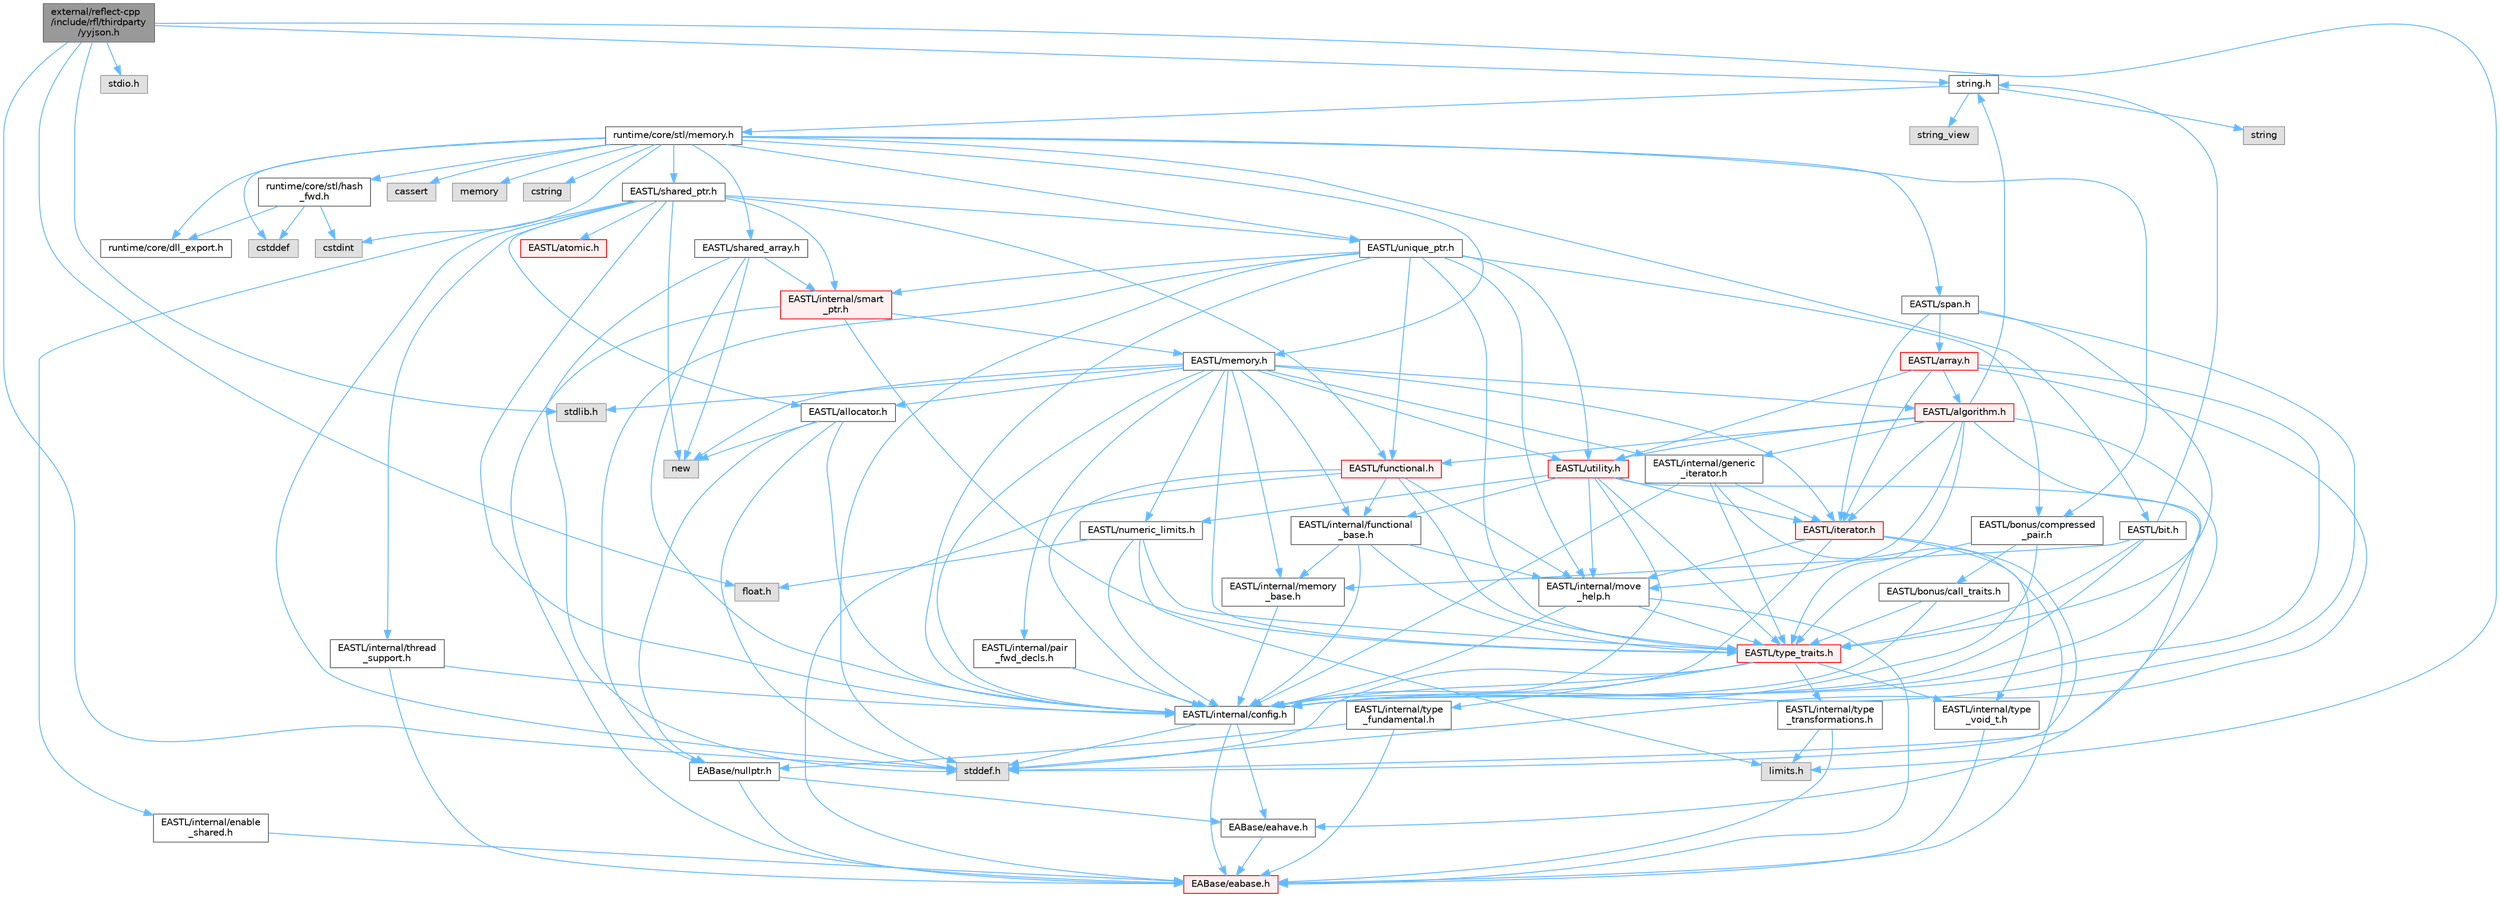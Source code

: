 digraph "external/reflect-cpp/include/rfl/thirdparty/yyjson.h"
{
 // LATEX_PDF_SIZE
  bgcolor="transparent";
  edge [fontname=Helvetica,fontsize=10,labelfontname=Helvetica,labelfontsize=10];
  node [fontname=Helvetica,fontsize=10,shape=box,height=0.2,width=0.4];
  Node1 [id="Node000001",label="external/reflect-cpp\l/include/rfl/thirdparty\l/yyjson.h",height=0.2,width=0.4,color="gray40", fillcolor="grey60", style="filled", fontcolor="black",tooltip=" "];
  Node1 -> Node2 [id="edge1_Node000001_Node000002",color="steelblue1",style="solid",tooltip=" "];
  Node2 [id="Node000002",label="float.h",height=0.2,width=0.4,color="grey60", fillcolor="#E0E0E0", style="filled",tooltip=" "];
  Node1 -> Node3 [id="edge2_Node000001_Node000003",color="steelblue1",style="solid",tooltip=" "];
  Node3 [id="Node000003",label="limits.h",height=0.2,width=0.4,color="grey60", fillcolor="#E0E0E0", style="filled",tooltip=" "];
  Node1 -> Node4 [id="edge3_Node000001_Node000004",color="steelblue1",style="solid",tooltip=" "];
  Node4 [id="Node000004",label="stddef.h",height=0.2,width=0.4,color="grey60", fillcolor="#E0E0E0", style="filled",tooltip=" "];
  Node1 -> Node5 [id="edge4_Node000001_Node000005",color="steelblue1",style="solid",tooltip=" "];
  Node5 [id="Node000005",label="stdio.h",height=0.2,width=0.4,color="grey60", fillcolor="#E0E0E0", style="filled",tooltip=" "];
  Node1 -> Node6 [id="edge5_Node000001_Node000006",color="steelblue1",style="solid",tooltip=" "];
  Node6 [id="Node000006",label="stdlib.h",height=0.2,width=0.4,color="grey60", fillcolor="#E0E0E0", style="filled",tooltip=" "];
  Node1 -> Node7 [id="edge6_Node000001_Node000007",color="steelblue1",style="solid",tooltip=" "];
  Node7 [id="Node000007",label="string.h",height=0.2,width=0.4,color="grey40", fillcolor="white", style="filled",URL="$string_8h.html",tooltip=" "];
  Node7 -> Node8 [id="edge7_Node000007_Node000008",color="steelblue1",style="solid",tooltip=" "];
  Node8 [id="Node000008",label="string",height=0.2,width=0.4,color="grey60", fillcolor="#E0E0E0", style="filled",tooltip=" "];
  Node7 -> Node9 [id="edge8_Node000007_Node000009",color="steelblue1",style="solid",tooltip=" "];
  Node9 [id="Node000009",label="string_view",height=0.2,width=0.4,color="grey60", fillcolor="#E0E0E0", style="filled",tooltip=" "];
  Node7 -> Node10 [id="edge9_Node000007_Node000010",color="steelblue1",style="solid",tooltip=" "];
  Node10 [id="Node000010",label="runtime/core/stl/memory.h",height=0.2,width=0.4,color="grey40", fillcolor="white", style="filled",URL="$runtime_2core_2stl_2memory_8h.html",tooltip=" "];
  Node10 -> Node11 [id="edge10_Node000010_Node000011",color="steelblue1",style="solid",tooltip=" "];
  Node11 [id="Node000011",label="cstddef",height=0.2,width=0.4,color="grey60", fillcolor="#E0E0E0", style="filled",tooltip=" "];
  Node10 -> Node12 [id="edge11_Node000010_Node000012",color="steelblue1",style="solid",tooltip=" "];
  Node12 [id="Node000012",label="cstdint",height=0.2,width=0.4,color="grey60", fillcolor="#E0E0E0", style="filled",tooltip=" "];
  Node10 -> Node13 [id="edge12_Node000010_Node000013",color="steelblue1",style="solid",tooltip=" "];
  Node13 [id="Node000013",label="cassert",height=0.2,width=0.4,color="grey60", fillcolor="#E0E0E0", style="filled",tooltip=" "];
  Node10 -> Node14 [id="edge13_Node000010_Node000014",color="steelblue1",style="solid",tooltip=" "];
  Node14 [id="Node000014",label="memory",height=0.2,width=0.4,color="grey60", fillcolor="#E0E0E0", style="filled",tooltip=" "];
  Node10 -> Node15 [id="edge14_Node000010_Node000015",color="steelblue1",style="solid",tooltip=" "];
  Node15 [id="Node000015",label="cstring",height=0.2,width=0.4,color="grey60", fillcolor="#E0E0E0", style="filled",tooltip=" "];
  Node10 -> Node16 [id="edge15_Node000010_Node000016",color="steelblue1",style="solid",tooltip=" "];
  Node16 [id="Node000016",label="EASTL/bit.h",height=0.2,width=0.4,color="grey40", fillcolor="white", style="filled",URL="$bit_8h.html",tooltip=" "];
  Node16 -> Node17 [id="edge16_Node000016_Node000017",color="steelblue1",style="solid",tooltip=" "];
  Node17 [id="Node000017",label="EASTL/internal/config.h",height=0.2,width=0.4,color="grey40", fillcolor="white", style="filled",URL="$runtime_2_e_a_s_t_l_2include_2_e_a_s_t_l_2internal_2config_8h.html",tooltip=" "];
  Node17 -> Node18 [id="edge17_Node000017_Node000018",color="steelblue1",style="solid",tooltip=" "];
  Node18 [id="Node000018",label="EABase/eabase.h",height=0.2,width=0.4,color="red", fillcolor="#FFF0F0", style="filled",URL="$eabase_8h.html",tooltip=" "];
  Node17 -> Node24 [id="edge18_Node000017_Node000024",color="steelblue1",style="solid",tooltip=" "];
  Node24 [id="Node000024",label="EABase/eahave.h",height=0.2,width=0.4,color="grey40", fillcolor="white", style="filled",URL="$eahave_8h.html",tooltip=" "];
  Node24 -> Node18 [id="edge19_Node000024_Node000018",color="steelblue1",style="solid",tooltip=" "];
  Node17 -> Node4 [id="edge20_Node000017_Node000004",color="steelblue1",style="solid",tooltip=" "];
  Node16 -> Node25 [id="edge21_Node000016_Node000025",color="steelblue1",style="solid",tooltip=" "];
  Node25 [id="Node000025",label="EASTL/internal/memory\l_base.h",height=0.2,width=0.4,color="grey40", fillcolor="white", style="filled",URL="$memory__base_8h.html",tooltip=" "];
  Node25 -> Node17 [id="edge22_Node000025_Node000017",color="steelblue1",style="solid",tooltip=" "];
  Node16 -> Node26 [id="edge23_Node000016_Node000026",color="steelblue1",style="solid",tooltip=" "];
  Node26 [id="Node000026",label="EASTL/type_traits.h",height=0.2,width=0.4,color="red", fillcolor="#FFF0F0", style="filled",URL="$_e_a_s_t_l_2include_2_e_a_s_t_l_2type__traits_8h.html",tooltip=" "];
  Node26 -> Node17 [id="edge24_Node000026_Node000017",color="steelblue1",style="solid",tooltip=" "];
  Node26 -> Node4 [id="edge25_Node000026_Node000004",color="steelblue1",style="solid",tooltip=" "];
  Node26 -> Node27 [id="edge26_Node000026_Node000027",color="steelblue1",style="solid",tooltip=" "];
  Node27 [id="Node000027",label="EASTL/internal/type\l_fundamental.h",height=0.2,width=0.4,color="grey40", fillcolor="white", style="filled",URL="$type__fundamental_8h.html",tooltip=" "];
  Node27 -> Node18 [id="edge27_Node000027_Node000018",color="steelblue1",style="solid",tooltip=" "];
  Node27 -> Node28 [id="edge28_Node000027_Node000028",color="steelblue1",style="solid",tooltip=" "];
  Node28 [id="Node000028",label="EABase/nullptr.h",height=0.2,width=0.4,color="grey40", fillcolor="white", style="filled",URL="$nullptr_8h.html",tooltip=" "];
  Node28 -> Node18 [id="edge29_Node000028_Node000018",color="steelblue1",style="solid",tooltip=" "];
  Node28 -> Node24 [id="edge30_Node000028_Node000024",color="steelblue1",style="solid",tooltip=" "];
  Node26 -> Node29 [id="edge31_Node000026_Node000029",color="steelblue1",style="solid",tooltip=" "];
  Node29 [id="Node000029",label="EASTL/internal/type\l_transformations.h",height=0.2,width=0.4,color="grey40", fillcolor="white", style="filled",URL="$type__transformations_8h.html",tooltip=" "];
  Node29 -> Node18 [id="edge32_Node000029_Node000018",color="steelblue1",style="solid",tooltip=" "];
  Node29 -> Node3 [id="edge33_Node000029_Node000003",color="steelblue1",style="solid",tooltip=" "];
  Node26 -> Node30 [id="edge34_Node000026_Node000030",color="steelblue1",style="solid",tooltip=" "];
  Node30 [id="Node000030",label="EASTL/internal/type\l_void_t.h",height=0.2,width=0.4,color="grey40", fillcolor="white", style="filled",URL="$type__void__t_8h.html",tooltip=" "];
  Node30 -> Node18 [id="edge35_Node000030_Node000018",color="steelblue1",style="solid",tooltip=" "];
  Node16 -> Node7 [id="edge36_Node000016_Node000007",color="steelblue1",style="solid",tooltip=" "];
  Node10 -> Node35 [id="edge37_Node000010_Node000035",color="steelblue1",style="solid",tooltip=" "];
  Node35 [id="Node000035",label="EASTL/memory.h",height=0.2,width=0.4,color="grey40", fillcolor="white", style="filled",URL="$runtime_2_e_a_s_t_l_2include_2_e_a_s_t_l_2memory_8h.html",tooltip=" "];
  Node35 -> Node17 [id="edge38_Node000035_Node000017",color="steelblue1",style="solid",tooltip=" "];
  Node35 -> Node25 [id="edge39_Node000035_Node000025",color="steelblue1",style="solid",tooltip=" "];
  Node35 -> Node36 [id="edge40_Node000035_Node000036",color="steelblue1",style="solid",tooltip=" "];
  Node36 [id="Node000036",label="EASTL/internal/generic\l_iterator.h",height=0.2,width=0.4,color="grey40", fillcolor="white", style="filled",URL="$generic__iterator_8h.html",tooltip=" "];
  Node36 -> Node18 [id="edge41_Node000036_Node000018",color="steelblue1",style="solid",tooltip=" "];
  Node36 -> Node17 [id="edge42_Node000036_Node000017",color="steelblue1",style="solid",tooltip=" "];
  Node36 -> Node37 [id="edge43_Node000036_Node000037",color="steelblue1",style="solid",tooltip=" "];
  Node37 [id="Node000037",label="EASTL/iterator.h",height=0.2,width=0.4,color="red", fillcolor="#FFF0F0", style="filled",URL="$_e_a_s_t_l_2include_2_e_a_s_t_l_2iterator_8h.html",tooltip=" "];
  Node37 -> Node17 [id="edge44_Node000037_Node000017",color="steelblue1",style="solid",tooltip=" "];
  Node37 -> Node38 [id="edge45_Node000037_Node000038",color="steelblue1",style="solid",tooltip=" "];
  Node38 [id="Node000038",label="EASTL/internal/move\l_help.h",height=0.2,width=0.4,color="grey40", fillcolor="white", style="filled",URL="$move__help_8h.html",tooltip=" "];
  Node38 -> Node18 [id="edge46_Node000038_Node000018",color="steelblue1",style="solid",tooltip=" "];
  Node38 -> Node17 [id="edge47_Node000038_Node000017",color="steelblue1",style="solid",tooltip=" "];
  Node38 -> Node26 [id="edge48_Node000038_Node000026",color="steelblue1",style="solid",tooltip=" "];
  Node37 -> Node30 [id="edge49_Node000037_Node000030",color="steelblue1",style="solid",tooltip=" "];
  Node37 -> Node4 [id="edge50_Node000037_Node000004",color="steelblue1",style="solid",tooltip=" "];
  Node36 -> Node26 [id="edge51_Node000036_Node000026",color="steelblue1",style="solid",tooltip=" "];
  Node35 -> Node40 [id="edge52_Node000035_Node000040",color="steelblue1",style="solid",tooltip=" "];
  Node40 [id="Node000040",label="EASTL/internal/pair\l_fwd_decls.h",height=0.2,width=0.4,color="grey40", fillcolor="white", style="filled",URL="$pair__fwd__decls_8h.html",tooltip=" "];
  Node40 -> Node17 [id="edge53_Node000040_Node000017",color="steelblue1",style="solid",tooltip=" "];
  Node35 -> Node41 [id="edge54_Node000035_Node000041",color="steelblue1",style="solid",tooltip=" "];
  Node41 [id="Node000041",label="EASTL/internal/functional\l_base.h",height=0.2,width=0.4,color="grey40", fillcolor="white", style="filled",URL="$functional__base_8h.html",tooltip=" "];
  Node41 -> Node17 [id="edge55_Node000041_Node000017",color="steelblue1",style="solid",tooltip=" "];
  Node41 -> Node25 [id="edge56_Node000041_Node000025",color="steelblue1",style="solid",tooltip=" "];
  Node41 -> Node38 [id="edge57_Node000041_Node000038",color="steelblue1",style="solid",tooltip=" "];
  Node41 -> Node26 [id="edge58_Node000041_Node000026",color="steelblue1",style="solid",tooltip=" "];
  Node35 -> Node42 [id="edge59_Node000035_Node000042",color="steelblue1",style="solid",tooltip=" "];
  Node42 [id="Node000042",label="EASTL/algorithm.h",height=0.2,width=0.4,color="red", fillcolor="#FFF0F0", style="filled",URL="$_e_a_s_t_l_2include_2_e_a_s_t_l_2algorithm_8h.html",tooltip=" "];
  Node42 -> Node17 [id="edge60_Node000042_Node000017",color="steelblue1",style="solid",tooltip=" "];
  Node42 -> Node26 [id="edge61_Node000042_Node000026",color="steelblue1",style="solid",tooltip=" "];
  Node42 -> Node38 [id="edge62_Node000042_Node000038",color="steelblue1",style="solid",tooltip=" "];
  Node42 -> Node37 [id="edge63_Node000042_Node000037",color="steelblue1",style="solid",tooltip=" "];
  Node42 -> Node45 [id="edge64_Node000042_Node000045",color="steelblue1",style="solid",tooltip=" "];
  Node45 [id="Node000045",label="EASTL/functional.h",height=0.2,width=0.4,color="red", fillcolor="#FFF0F0", style="filled",URL="$_e_a_s_t_l_2include_2_e_a_s_t_l_2functional_8h.html",tooltip=" "];
  Node45 -> Node18 [id="edge65_Node000045_Node000018",color="steelblue1",style="solid",tooltip=" "];
  Node45 -> Node17 [id="edge66_Node000045_Node000017",color="steelblue1",style="solid",tooltip=" "];
  Node45 -> Node38 [id="edge67_Node000045_Node000038",color="steelblue1",style="solid",tooltip=" "];
  Node45 -> Node26 [id="edge68_Node000045_Node000026",color="steelblue1",style="solid",tooltip=" "];
  Node45 -> Node41 [id="edge69_Node000045_Node000041",color="steelblue1",style="solid",tooltip=" "];
  Node42 -> Node52 [id="edge70_Node000042_Node000052",color="steelblue1",style="solid",tooltip=" "];
  Node52 [id="Node000052",label="EASTL/utility.h",height=0.2,width=0.4,color="red", fillcolor="#FFF0F0", style="filled",URL="$runtime_2_e_a_s_t_l_2include_2_e_a_s_t_l_2utility_8h.html",tooltip=" "];
  Node52 -> Node17 [id="edge71_Node000052_Node000017",color="steelblue1",style="solid",tooltip=" "];
  Node52 -> Node26 [id="edge72_Node000052_Node000026",color="steelblue1",style="solid",tooltip=" "];
  Node52 -> Node37 [id="edge73_Node000052_Node000037",color="steelblue1",style="solid",tooltip=" "];
  Node52 -> Node53 [id="edge74_Node000052_Node000053",color="steelblue1",style="solid",tooltip=" "];
  Node53 [id="Node000053",label="EASTL/numeric_limits.h",height=0.2,width=0.4,color="grey40", fillcolor="white", style="filled",URL="$numeric__limits_8h.html",tooltip=" "];
  Node53 -> Node17 [id="edge75_Node000053_Node000017",color="steelblue1",style="solid",tooltip=" "];
  Node53 -> Node26 [id="edge76_Node000053_Node000026",color="steelblue1",style="solid",tooltip=" "];
  Node53 -> Node3 [id="edge77_Node000053_Node000003",color="steelblue1",style="solid",tooltip=" "];
  Node53 -> Node2 [id="edge78_Node000053_Node000002",color="steelblue1",style="solid",tooltip=" "];
  Node52 -> Node41 [id="edge79_Node000052_Node000041",color="steelblue1",style="solid",tooltip=" "];
  Node52 -> Node38 [id="edge80_Node000052_Node000038",color="steelblue1",style="solid",tooltip=" "];
  Node52 -> Node24 [id="edge81_Node000052_Node000024",color="steelblue1",style="solid",tooltip=" "];
  Node42 -> Node36 [id="edge82_Node000042_Node000036",color="steelblue1",style="solid",tooltip=" "];
  Node42 -> Node4 [id="edge83_Node000042_Node000004",color="steelblue1",style="solid",tooltip=" "];
  Node42 -> Node7 [id="edge84_Node000042_Node000007",color="steelblue1",style="solid",tooltip=" "];
  Node35 -> Node26 [id="edge85_Node000035_Node000026",color="steelblue1",style="solid",tooltip=" "];
  Node35 -> Node49 [id="edge86_Node000035_Node000049",color="steelblue1",style="solid",tooltip=" "];
  Node49 [id="Node000049",label="EASTL/allocator.h",height=0.2,width=0.4,color="grey40", fillcolor="white", style="filled",URL="$runtime_2_e_a_s_t_l_2include_2_e_a_s_t_l_2allocator_8h.html",tooltip=" "];
  Node49 -> Node17 [id="edge87_Node000049_Node000017",color="steelblue1",style="solid",tooltip=" "];
  Node49 -> Node28 [id="edge88_Node000049_Node000028",color="steelblue1",style="solid",tooltip=" "];
  Node49 -> Node4 [id="edge89_Node000049_Node000004",color="steelblue1",style="solid",tooltip=" "];
  Node49 -> Node50 [id="edge90_Node000049_Node000050",color="steelblue1",style="solid",tooltip=" "];
  Node50 [id="Node000050",label="new",height=0.2,width=0.4,color="grey60", fillcolor="#E0E0E0", style="filled",tooltip=" "];
  Node35 -> Node37 [id="edge91_Node000035_Node000037",color="steelblue1",style="solid",tooltip=" "];
  Node35 -> Node52 [id="edge92_Node000035_Node000052",color="steelblue1",style="solid",tooltip=" "];
  Node35 -> Node53 [id="edge93_Node000035_Node000053",color="steelblue1",style="solid",tooltip=" "];
  Node35 -> Node6 [id="edge94_Node000035_Node000006",color="steelblue1",style="solid",tooltip=" "];
  Node35 -> Node50 [id="edge95_Node000035_Node000050",color="steelblue1",style="solid",tooltip=" "];
  Node10 -> Node61 [id="edge96_Node000010_Node000061",color="steelblue1",style="solid",tooltip=" "];
  Node61 [id="Node000061",label="EASTL/shared_array.h",height=0.2,width=0.4,color="grey40", fillcolor="white", style="filled",URL="$shared__array_8h.html",tooltip=" "];
  Node61 -> Node17 [id="edge97_Node000061_Node000017",color="steelblue1",style="solid",tooltip=" "];
  Node61 -> Node62 [id="edge98_Node000061_Node000062",color="steelblue1",style="solid",tooltip=" "];
  Node62 [id="Node000062",label="EASTL/internal/smart\l_ptr.h",height=0.2,width=0.4,color="red", fillcolor="#FFF0F0", style="filled",URL="$smart__ptr_8h.html",tooltip=" "];
  Node62 -> Node18 [id="edge99_Node000062_Node000018",color="steelblue1",style="solid",tooltip=" "];
  Node62 -> Node35 [id="edge100_Node000062_Node000035",color="steelblue1",style="solid",tooltip=" "];
  Node62 -> Node26 [id="edge101_Node000062_Node000026",color="steelblue1",style="solid",tooltip=" "];
  Node61 -> Node50 [id="edge102_Node000061_Node000050",color="steelblue1",style="solid",tooltip=" "];
  Node61 -> Node4 [id="edge103_Node000061_Node000004",color="steelblue1",style="solid",tooltip=" "];
  Node10 -> Node64 [id="edge104_Node000010_Node000064",color="steelblue1",style="solid",tooltip=" "];
  Node64 [id="Node000064",label="EASTL/unique_ptr.h",height=0.2,width=0.4,color="grey40", fillcolor="white", style="filled",URL="$unique__ptr_8h.html",tooltip=" "];
  Node64 -> Node28 [id="edge105_Node000064_Node000028",color="steelblue1",style="solid",tooltip=" "];
  Node64 -> Node65 [id="edge106_Node000064_Node000065",color="steelblue1",style="solid",tooltip=" "];
  Node65 [id="Node000065",label="EASTL/bonus/compressed\l_pair.h",height=0.2,width=0.4,color="grey40", fillcolor="white", style="filled",URL="$compressed__pair_8h.html",tooltip=" "];
  Node65 -> Node17 [id="edge107_Node000065_Node000017",color="steelblue1",style="solid",tooltip=" "];
  Node65 -> Node26 [id="edge108_Node000065_Node000026",color="steelblue1",style="solid",tooltip=" "];
  Node65 -> Node66 [id="edge109_Node000065_Node000066",color="steelblue1",style="solid",tooltip=" "];
  Node66 [id="Node000066",label="EASTL/bonus/call_traits.h",height=0.2,width=0.4,color="grey40", fillcolor="white", style="filled",URL="$call__traits_8h.html",tooltip=" "];
  Node66 -> Node17 [id="edge110_Node000066_Node000017",color="steelblue1",style="solid",tooltip=" "];
  Node66 -> Node26 [id="edge111_Node000066_Node000026",color="steelblue1",style="solid",tooltip=" "];
  Node64 -> Node45 [id="edge112_Node000064_Node000045",color="steelblue1",style="solid",tooltip=" "];
  Node64 -> Node17 [id="edge113_Node000064_Node000017",color="steelblue1",style="solid",tooltip=" "];
  Node64 -> Node38 [id="edge114_Node000064_Node000038",color="steelblue1",style="solid",tooltip=" "];
  Node64 -> Node62 [id="edge115_Node000064_Node000062",color="steelblue1",style="solid",tooltip=" "];
  Node64 -> Node26 [id="edge116_Node000064_Node000026",color="steelblue1",style="solid",tooltip=" "];
  Node64 -> Node52 [id="edge117_Node000064_Node000052",color="steelblue1",style="solid",tooltip=" "];
  Node64 -> Node4 [id="edge118_Node000064_Node000004",color="steelblue1",style="solid",tooltip=" "];
  Node10 -> Node67 [id="edge119_Node000010_Node000067",color="steelblue1",style="solid",tooltip=" "];
  Node67 [id="Node000067",label="EASTL/shared_ptr.h",height=0.2,width=0.4,color="grey40", fillcolor="white", style="filled",URL="$shared__ptr_8h.html",tooltip=" "];
  Node67 -> Node17 [id="edge120_Node000067_Node000017",color="steelblue1",style="solid",tooltip=" "];
  Node67 -> Node62 [id="edge121_Node000067_Node000062",color="steelblue1",style="solid",tooltip=" "];
  Node67 -> Node68 [id="edge122_Node000067_Node000068",color="steelblue1",style="solid",tooltip=" "];
  Node68 [id="Node000068",label="EASTL/internal/thread\l_support.h",height=0.2,width=0.4,color="grey40", fillcolor="white", style="filled",URL="$thread__support_8h.html",tooltip=" "];
  Node68 -> Node18 [id="edge123_Node000068_Node000018",color="steelblue1",style="solid",tooltip=" "];
  Node68 -> Node17 [id="edge124_Node000068_Node000017",color="steelblue1",style="solid",tooltip=" "];
  Node67 -> Node64 [id="edge125_Node000067_Node000064",color="steelblue1",style="solid",tooltip=" "];
  Node67 -> Node45 [id="edge126_Node000067_Node000045",color="steelblue1",style="solid",tooltip=" "];
  Node67 -> Node49 [id="edge127_Node000067_Node000049",color="steelblue1",style="solid",tooltip=" "];
  Node67 -> Node69 [id="edge128_Node000067_Node000069",color="steelblue1",style="solid",tooltip=" "];
  Node69 [id="Node000069",label="EASTL/atomic.h",height=0.2,width=0.4,color="red", fillcolor="#FFF0F0", style="filled",URL="$runtime_2_e_a_s_t_l_2include_2_e_a_s_t_l_2atomic_8h.html",tooltip=" "];
  Node67 -> Node50 [id="edge129_Node000067_Node000050",color="steelblue1",style="solid",tooltip=" "];
  Node67 -> Node4 [id="edge130_Node000067_Node000004",color="steelblue1",style="solid",tooltip=" "];
  Node67 -> Node146 [id="edge131_Node000067_Node000146",color="steelblue1",style="solid",tooltip=" "];
  Node146 [id="Node000146",label="EASTL/internal/enable\l_shared.h",height=0.2,width=0.4,color="grey40", fillcolor="white", style="filled",URL="$enable__shared_8h.html",tooltip=" "];
  Node146 -> Node18 [id="edge132_Node000146_Node000018",color="steelblue1",style="solid",tooltip=" "];
  Node10 -> Node147 [id="edge133_Node000010_Node000147",color="steelblue1",style="solid",tooltip=" "];
  Node147 [id="Node000147",label="EASTL/span.h",height=0.2,width=0.4,color="grey40", fillcolor="white", style="filled",URL="$span_8h.html",tooltip=" "];
  Node147 -> Node17 [id="edge134_Node000147_Node000017",color="steelblue1",style="solid",tooltip=" "];
  Node147 -> Node26 [id="edge135_Node000147_Node000026",color="steelblue1",style="solid",tooltip=" "];
  Node147 -> Node37 [id="edge136_Node000147_Node000037",color="steelblue1",style="solid",tooltip=" "];
  Node147 -> Node148 [id="edge137_Node000147_Node000148",color="steelblue1",style="solid",tooltip=" "];
  Node148 [id="Node000148",label="EASTL/array.h",height=0.2,width=0.4,color="red", fillcolor="#FFF0F0", style="filled",URL="$runtime_2_e_a_s_t_l_2include_2_e_a_s_t_l_2array_8h.html",tooltip=" "];
  Node148 -> Node17 [id="edge138_Node000148_Node000017",color="steelblue1",style="solid",tooltip=" "];
  Node148 -> Node37 [id="edge139_Node000148_Node000037",color="steelblue1",style="solid",tooltip=" "];
  Node148 -> Node42 [id="edge140_Node000148_Node000042",color="steelblue1",style="solid",tooltip=" "];
  Node148 -> Node52 [id="edge141_Node000148_Node000052",color="steelblue1",style="solid",tooltip=" "];
  Node148 -> Node4 [id="edge142_Node000148_Node000004",color="steelblue1",style="solid",tooltip=" "];
  Node10 -> Node65 [id="edge143_Node000010_Node000065",color="steelblue1",style="solid",tooltip=" "];
  Node10 -> Node150 [id="edge144_Node000010_Node000150",color="steelblue1",style="solid",tooltip=" "];
  Node150 [id="Node000150",label="runtime/core/dll_export.h",height=0.2,width=0.4,color="grey40", fillcolor="white", style="filled",URL="$dll__export_8h.html",tooltip=" "];
  Node10 -> Node151 [id="edge145_Node000010_Node000151",color="steelblue1",style="solid",tooltip=" "];
  Node151 [id="Node000151",label="runtime/core/stl/hash\l_fwd.h",height=0.2,width=0.4,color="grey40", fillcolor="white", style="filled",URL="$hash__fwd_8h.html",tooltip=" "];
  Node151 -> Node11 [id="edge146_Node000151_Node000011",color="steelblue1",style="solid",tooltip=" "];
  Node151 -> Node12 [id="edge147_Node000151_Node000012",color="steelblue1",style="solid",tooltip=" "];
  Node151 -> Node150 [id="edge148_Node000151_Node000150",color="steelblue1",style="solid",tooltip=" "];
}
